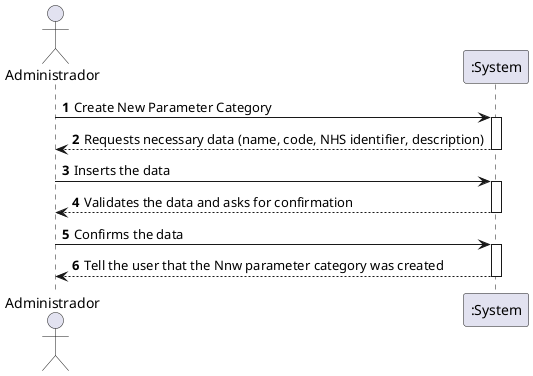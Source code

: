 @startuml
autonumber
'hide footbox
actor "Administrador" as ADMIN

participant ":System" as SYSTEM

ADMIN -> SYSTEM : Create New Parameter Category
activate SYSTEM
SYSTEM --> ADMIN : Requests necessary data (name, code, NHS identifier, description)
deactivate SYSTEM

ADMIN -> SYSTEM : Inserts the data
activate SYSTEM
SYSTEM --> ADMIN : Validates the data and asks for confirmation
deactivate SYSTEM

ADMIN -> SYSTEM : Confirms the data
activate SYSTEM
SYSTEM --> ADMIN : Tell the user that the Nnw parameter category was created
deactivate SYSTEM


@enduml